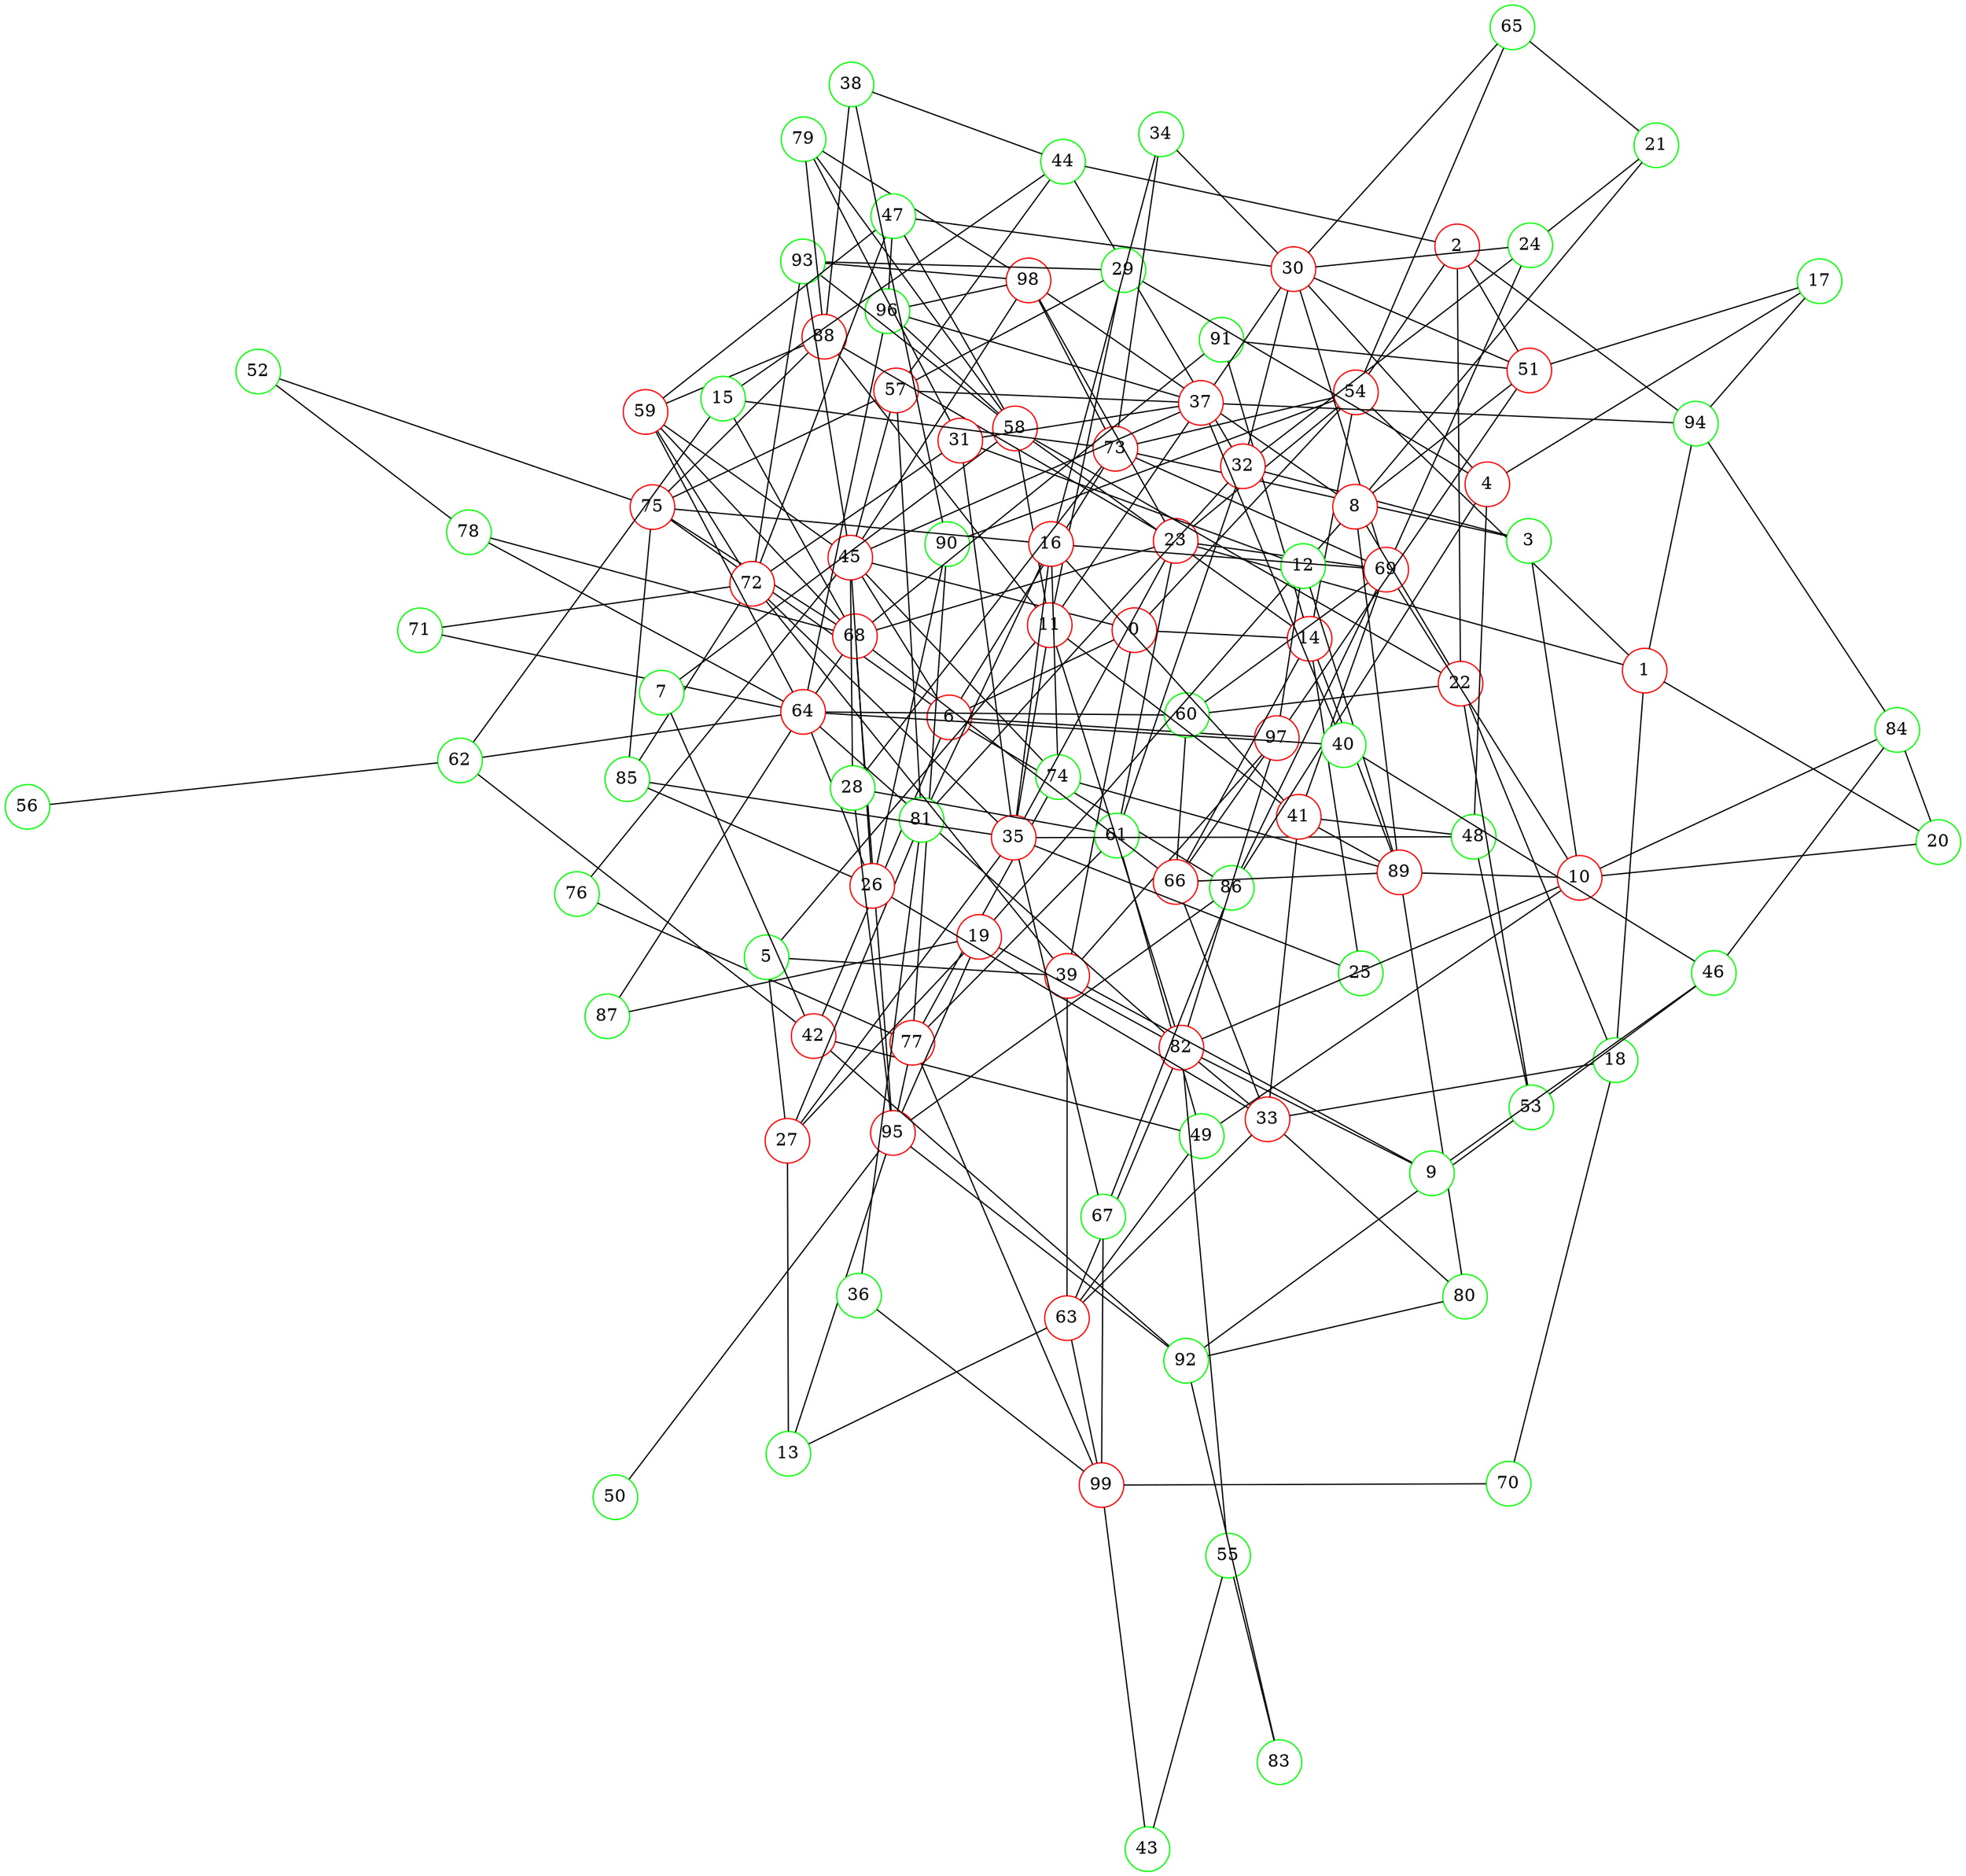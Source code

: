 graph {
graph ["layout"="fdp"]
node ["style"="filled","fillcolor"="white","fixedsize"="true","shape"="circle"]
"0" ["color"="red"]
"6" ["color"="red"]
"97" ["color"="red"]
"86" ["color"="green"]
"95" ["color"="red"]
"73" ["color"="red"]
"98" ["color"="red"]
"42" ["color"="red"]
"49" ["color"="green"]
"61" ["color"="green"]
"77" ["color"="red"]
"99" ["color"="red"]
"90" ["color"="green"]
"63" ["color"="red"]
"82" ["color"="red"]
"92" ["color"="green"]
"62" ["color"="green"]
"64" ["color"="red"]
"96" ["color"="green"]
"68" ["color"="red"]
"75" ["color"="red"]
"85" ["color"="green"]
"88" ["color"="red"]
"91" ["color"="green"]
"78" ["color"="green"]
"71" ["color"="green"]
"72" ["color"="red"]
"93" ["color"="green"]
"87" ["color"="green"]
"45" ["color"="red"]
"57" ["color"="red"]
"81" ["color"="green"]
"74" ["color"="green"]
"89" ["color"="red"]
"59" ["color"="red"]
"76" ["color"="green"]
"54" ["color"="red"]
"65" ["color"="green"]
"39" ["color"="red"]
"14" ["color"="red"]
"66" ["color"="red"]
"25" ["color"="green"]
"35" ["color"="red"]
"48" ["color"="green"]
"53" ["color"="green"]
"67" ["color"="green"]
"58" ["color"="red"]
"79" ["color"="green"]
"1" ["color"="red"]
"18" ["color"="green"]
"33" ["color"="red"]
"80" ["color"="green"]
"41" ["color"="red"]
"69" ["color"="red"]
"22" ["color"="red"]
"60" ["color"="green"]
"70" ["color"="green"]
"20" ["color"="green"]
"84" ["color"="green"]
"94" ["color"="green"]
"23" ["color"="red"]
"2" ["color"="red"]
"51" ["color"="red"]
"44" ["color"="green"]
"3" ["color"="green"]
"32" ["color"="red"]
"10" ["color"="red"]
"4" ["color"="red"]
"17" ["color"="green"]
"29" ["color"="green"]
"30" ["color"="red"]
"34" ["color"="green"]
"47" ["color"="green"]
"5" ["color"="green"]
"11" ["color"="red"]
"27" ["color"="red"]
"7" ["color"="green"]
"8" ["color"="red"]
"19" ["color"="red"]
"21" ["color"="green"]
"24" ["color"="green"]
"9" ["color"="green"]
"46" ["color"="green"]
"12" ["color"="green"]
"31" ["color"="red"]
"37" ["color"="red"]
"40" ["color"="green"]
"13" ["color"="green"]
"15" ["color"="green"]
"16" ["color"="red"]
"26" ["color"="red"]
"28" ["color"="green"]
"36" ["color"="green"]
"38" ["color"="green"]
"43" ["color"="green"]
"55" ["color"="green"]
"83" ["color"="green"]
"50" ["color"="green"]
"52" ["color"="green"]
"56" ["color"="green"]
"0" -- "6"
"0" -- "54"
"0" -- "39"
"0" -- "45"
"0" -- "14"
"6" -- "97"
"6" -- "86"
"6" -- "73"
"6" -- "42"
"6" -- "75"
"6" -- "45"
"86" -- "95"
"73" -- "98"
"42" -- "49"
"42" -- "92"
"42" -- "62"
"49" -- "61"
"49" -- "63"
"61" -- "77"
"77" -- "99"
"77" -- "90"
"77" -- "95"
"63" -- "82"
"63" -- "99"
"82" -- "97"
"92" -- "95"
"62" -- "64"
"64" -- "96"
"64" -- "82"
"64" -- "68"
"64" -- "71"
"64" -- "87"
"64" -- "78"
"96" -- "98"
"68" -- "75"
"68" -- "91"
"68" -- "78"
"68" -- "95"
"75" -- "85"
"75" -- "88"
"71" -- "72"
"72" -- "85"
"72" -- "93"
"93" -- "98"
"45" -- "98"
"45" -- "57"
"45" -- "74"
"45" -- "59"
"45" -- "76"
"45" -- "93"
"57" -- "81"
"57" -- "75"
"74" -- "89"
"74" -- "77"
"59" -- "64"
"59" -- "68"
"59" -- "72"
"59" -- "88"
"76" -- "77"
"54" -- "65"
"54" -- "73"
"54" -- "90"
"39" -- "97"
"39" -- "72"
"39" -- "63"
"14" -- "66"
"14" -- "54"
"14" -- "25"
"14" -- "89"
"14" -- "58"
"14" -- "91"
"66" -- "97"
"66" -- "68"
"66" -- "89"
"25" -- "35"
"35" -- "48"
"35" -- "67"
"35" -- "85"
"35" -- "72"
"48" -- "53"
"53" -- "92"
"67" -- "99"
"67" -- "86"
"58" -- "96"
"58" -- "93"
"58" -- "79"
"79" -- "98"
"79" -- "88"
"1" -- "18"
"1" -- "20"
"1" -- "54"
"1" -- "23"
"1" -- "94"
"18" -- "33"
"18" -- "22"
"18" -- "70"
"33" -- "80"
"33" -- "66"
"33" -- "82"
"33" -- "41"
"33" -- "63"
"80" -- "89"
"80" -- "92"
"41" -- "48"
"41" -- "69"
"41" -- "89"
"69" -- "86"
"69" -- "73"
"22" -- "53"
"22" -- "58"
"22" -- "60"
"60" -- "64"
"60" -- "66"
"60" -- "69"
"70" -- "99"
"20" -- "84"
"84" -- "94"
"23" -- "98"
"23" -- "35"
"23" -- "68"
"23" -- "69"
"23" -- "54"
"23" -- "88"
"23" -- "61"
"2" -- "51"
"2" -- "22"
"2" -- "54"
"2" -- "44"
"2" -- "94"
"51" -- "97"
"51" -- "91"
"44" -- "57"
"3" -- "32"
"3" -- "73"
"3" -- "10"
"32" -- "81"
"32" -- "44"
"32" -- "61"
"10" -- "49"
"10" -- "82"
"10" -- "20"
"10" -- "84"
"10" -- "69"
"10" -- "89"
"4" -- "48"
"4" -- "17"
"4" -- "86"
"4" -- "29"
"4" -- "30"
"17" -- "51"
"17" -- "94"
"29" -- "57"
"29" -- "93"
"30" -- "32"
"30" -- "65"
"30" -- "34"
"30" -- "51"
"30" -- "69"
"30" -- "47"
"34" -- "73"
"47" -- "96"
"47" -- "72"
"47" -- "58"
"47" -- "59"
"5" -- "39"
"5" -- "11"
"5" -- "27"
"11" -- "82"
"11" -- "35"
"11" -- "88"
"11" -- "41"
"11" -- "58"
"11" -- "29"
"11" -- "30"
"27" -- "81"
"27" -- "35"
"7" -- "42"
"7" -- "58"
"8" -- "98"
"8" -- "19"
"8" -- "51"
"8" -- "21"
"8" -- "22"
"8" -- "89"
"19" -- "82"
"19" -- "87"
"19" -- "27"
"19" -- "95"
"21" -- "65"
"21" -- "24"
"24" -- "32"
"24" -- "69"
"24" -- "30"
"9" -- "82"
"9" -- "39"
"9" -- "46"
"46" -- "84"
"46" -- "53"
"12" -- "97"
"12" -- "89"
"12" -- "31"
"31" -- "35"
"31" -- "37"
"31" -- "72"
"31" -- "79"
"37" -- "96"
"37" -- "40"
"37" -- "57"
"37" -- "45"
"37" -- "94"
"40" -- "64"
"40" -- "46"
"13" -- "27"
"13" -- "63"
"13" -- "95"
"15" -- "68"
"15" -- "73"
"15" -- "44"
"15" -- "62"
"16" -- "81"
"16" -- "34"
"16" -- "35"
"16" -- "69"
"16" -- "41"
"16" -- "74"
"16" -- "75"
"26" -- "64"
"26" -- "33"
"26" -- "85"
"26" -- "90"
"26" -- "45"
"28" -- "73"
"28" -- "45"
"28" -- "61"
"28" -- "95"
"36" -- "81"
"36" -- "99"
"38" -- "88"
"38" -- "90"
"38" -- "44"
"43" -- "99"
"43" -- "55"
"55" -- "82"
"55" -- "83"
"83" -- "92"
"50" -- "95"
"52" -- "75"
"52" -- "78"
"56" -- "62"
}